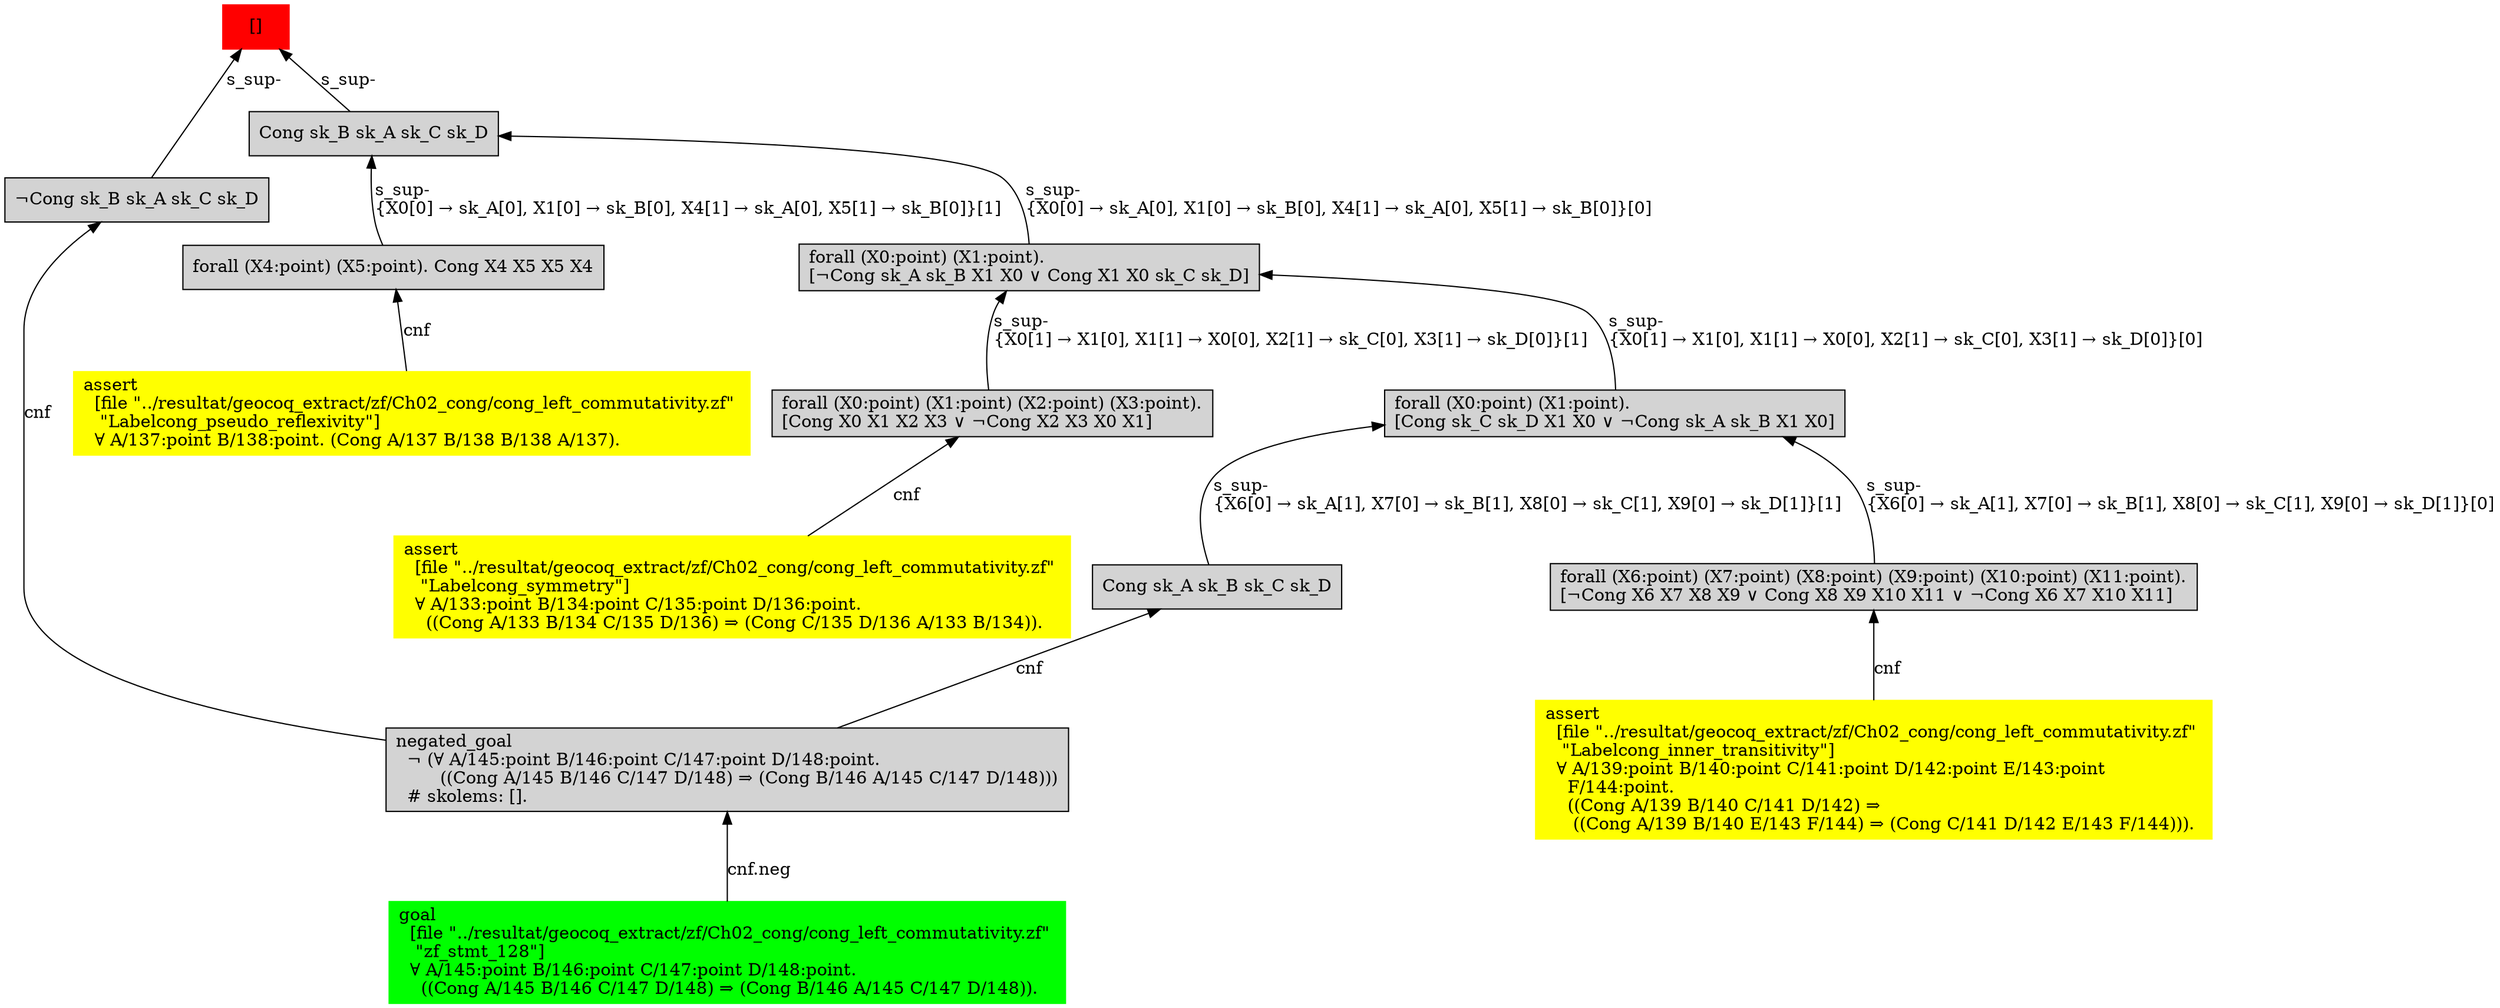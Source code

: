digraph "unsat_graph" {
  vertex_0 [color=red, label="[]", shape=box, style=filled];
  vertex_0 -> vertex_1 [label="s_sup-\l", dir="back"];
  vertex_1 [shape=box, label="¬Cong sk_B sk_A sk_C sk_D\l", style=filled];
  vertex_1 -> vertex_2 [label="cnf", dir="back"];
  vertex_2 [shape=box, label="negated_goal\l  ¬ (∀ A/145:point B/146:point C/147:point D/148:point.\l        ((Cong A/145 B/146 C/147 D/148) ⇒ (Cong B/146 A/145 C/147 D/148)))\l  # skolems: [].\l", style=filled];
  vertex_2 -> vertex_3 [label="cnf.neg", dir="back"];
  vertex_3 [color=green, shape=box, label="goal\l  [file \"../resultat/geocoq_extract/zf/Ch02_cong/cong_left_commutativity.zf\" \l   \"zf_stmt_128\"]\l  ∀ A/145:point B/146:point C/147:point D/148:point.\l    ((Cong A/145 B/146 C/147 D/148) ⇒ (Cong B/146 A/145 C/147 D/148)).\l", style=filled];
  vertex_0 -> vertex_4 [label="s_sup-\l", dir="back"];
  vertex_4 [shape=box, label="Cong sk_B sk_A sk_C sk_D\l", style=filled];
  vertex_4 -> vertex_5 [label="s_sup-\l\{X0[0] → sk_A[0], X1[0] → sk_B[0], X4[1] → sk_A[0], X5[1] → sk_B[0]\}[0]\l", dir="back"];
  vertex_5 [shape=box, label="forall (X0:point) (X1:point).\l[¬Cong sk_A sk_B X1 X0 ∨ Cong X1 X0 sk_C sk_D]\l", style=filled];
  vertex_5 -> vertex_6 [label="s_sup-\l\{X0[1] → X1[0], X1[1] → X0[0], X2[1] → sk_C[0], X3[1] → sk_D[0]\}[1]\l", dir="back"];
  vertex_6 [shape=box, label="forall (X0:point) (X1:point) (X2:point) (X3:point).\l[Cong X0 X1 X2 X3 ∨ ¬Cong X2 X3 X0 X1]\l", style=filled];
  vertex_6 -> vertex_7 [label="cnf", dir="back"];
  vertex_7 [color=yellow, shape=box, label="assert\l  [file \"../resultat/geocoq_extract/zf/Ch02_cong/cong_left_commutativity.zf\" \l   \"Labelcong_symmetry\"]\l  ∀ A/133:point B/134:point C/135:point D/136:point.\l    ((Cong A/133 B/134 C/135 D/136) ⇒ (Cong C/135 D/136 A/133 B/134)).\l", style=filled];
  vertex_5 -> vertex_8 [label="s_sup-\l\{X0[1] → X1[0], X1[1] → X0[0], X2[1] → sk_C[0], X3[1] → sk_D[0]\}[0]\l", dir="back"];
  vertex_8 [shape=box, label="forall (X0:point) (X1:point).\l[Cong sk_C sk_D X1 X0 ∨ ¬Cong sk_A sk_B X1 X0]\l", style=filled];
  vertex_8 -> vertex_9 [label="s_sup-\l\{X6[0] → sk_A[1], X7[0] → sk_B[1], X8[0] → sk_C[1], X9[0] → sk_D[1]\}[0]\l", dir="back"];
  vertex_9 [shape=box, label="forall (X6:point) (X7:point) (X8:point) (X9:point) (X10:point) (X11:point).\l[¬Cong X6 X7 X8 X9 ∨ Cong X8 X9 X10 X11 ∨ ¬Cong X6 X7 X10 X11]\l", style=filled];
  vertex_9 -> vertex_10 [label="cnf", dir="back"];
  vertex_10 [color=yellow, shape=box, label="assert\l  [file \"../resultat/geocoq_extract/zf/Ch02_cong/cong_left_commutativity.zf\" \l   \"Labelcong_inner_transitivity\"]\l  ∀ A/139:point B/140:point C/141:point D/142:point E/143:point \l    F/144:point.\l    ((Cong A/139 B/140 C/141 D/142) ⇒\l     ((Cong A/139 B/140 E/143 F/144) ⇒ (Cong C/141 D/142 E/143 F/144))).\l", style=filled];
  vertex_8 -> vertex_11 [label="s_sup-\l\{X6[0] → sk_A[1], X7[0] → sk_B[1], X8[0] → sk_C[1], X9[0] → sk_D[1]\}[1]\l", dir="back"];
  vertex_11 [shape=box, label="Cong sk_A sk_B sk_C sk_D\l", style=filled];
  vertex_11 -> vertex_2 [label="cnf", dir="back"];
  vertex_4 -> vertex_12 [label="s_sup-\l\{X0[0] → sk_A[0], X1[0] → sk_B[0], X4[1] → sk_A[0], X5[1] → sk_B[0]\}[1]\l", dir="back"];
  vertex_12 [shape=box, label="forall (X4:point) (X5:point). Cong X4 X5 X5 X4\l", style=filled];
  vertex_12 -> vertex_13 [label="cnf", dir="back"];
  vertex_13 [color=yellow, shape=box, label="assert\l  [file \"../resultat/geocoq_extract/zf/Ch02_cong/cong_left_commutativity.zf\" \l   \"Labelcong_pseudo_reflexivity\"]\l  ∀ A/137:point B/138:point. (Cong A/137 B/138 B/138 A/137).\l", style=filled];
  }


